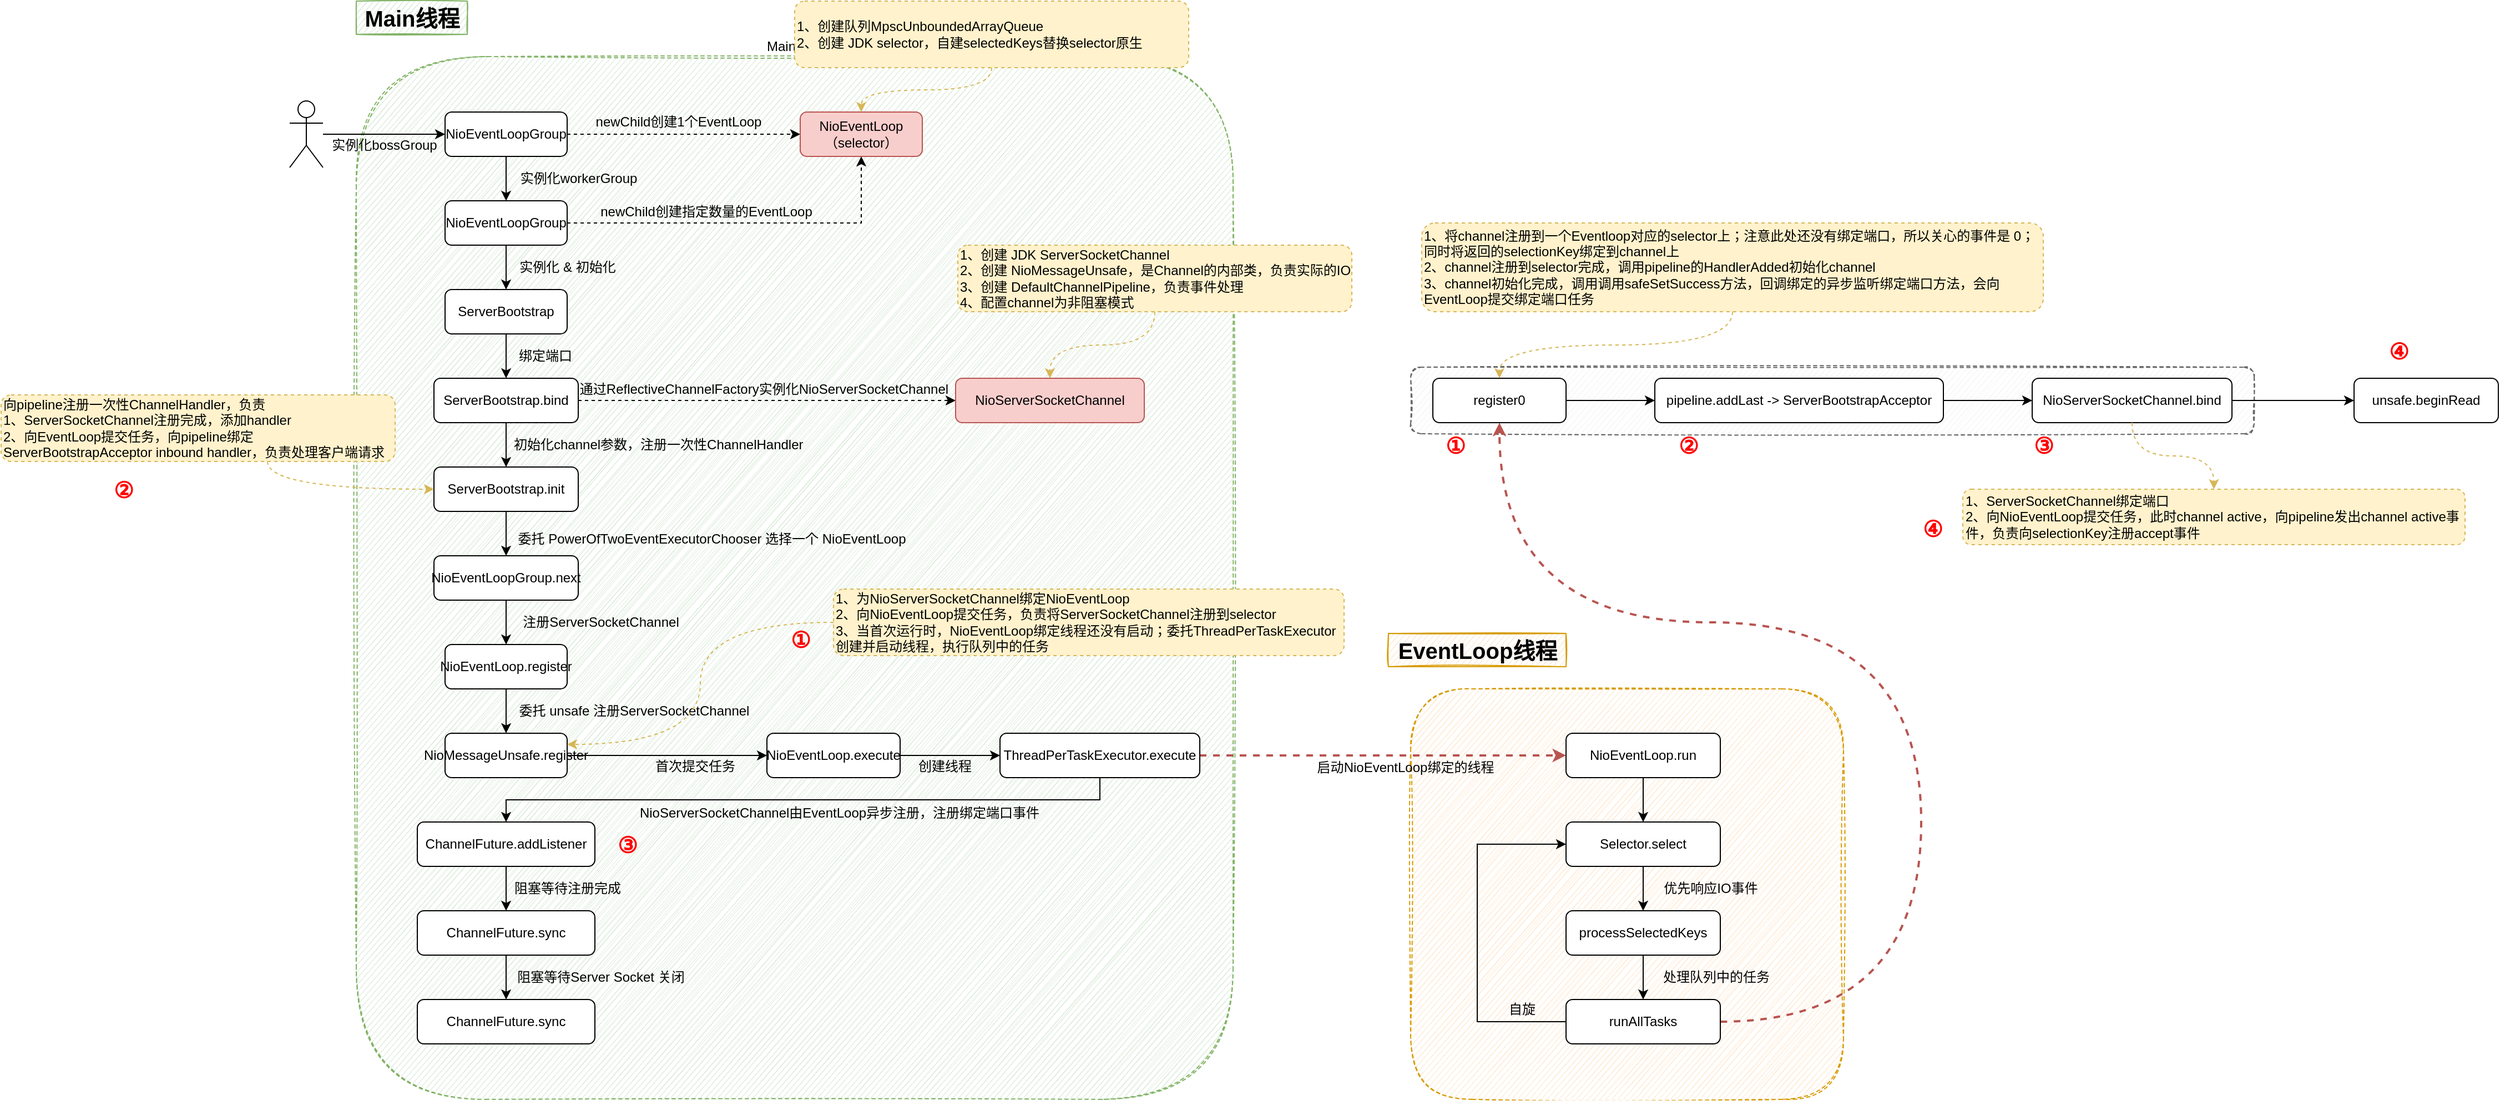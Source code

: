 <mxfile version="15.8.7" type="device"><diagram id="HP5IIk36m6yJ8C-o5qDE" name="第 1 页"><mxGraphModel dx="2713" dy="1570" grid="1" gridSize="10" guides="1" tooltips="1" connect="1" arrows="1" fold="1" page="1" pageScale="1" pageWidth="827" pageHeight="1169" math="0" shadow="0"><root><mxCell id="0"/><mxCell id="1" parent="0"/><mxCell id="_O4xuNZebX6jHIY0i3cu-110" value="" style="rounded=1;whiteSpace=wrap;html=1;shadow=0;glass=0;sketch=1;fontSize=20;fontColor=#333333;strokeWidth=1;fillColor=#f5f5f5;strokeColor=#666666;dashed=1;" vertex="1" parent="1"><mxGeometry x="1140" y="430" width="760" height="60" as="geometry"/></mxCell><mxCell id="_O4xuNZebX6jHIY0i3cu-91" value="" style="rounded=1;whiteSpace=wrap;html=1;shadow=0;glass=0;dashed=1;sketch=1;fillColor=#ffe6cc;strokeColor=#d79b00;" vertex="1" parent="1"><mxGeometry x="1140" y="720" width="390" height="370" as="geometry"/></mxCell><mxCell id="_O4xuNZebX6jHIY0i3cu-73" value="Main线程" style="rounded=1;whiteSpace=wrap;html=1;fillColor=#d5e8d4;strokeColor=#82b366;dashed=1;shadow=0;glass=0;sketch=1;labelPosition=center;verticalLabelPosition=top;align=center;verticalAlign=bottom;" vertex="1" parent="1"><mxGeometry x="190" y="150" width="790" height="940" as="geometry"/></mxCell><mxCell id="_O4xuNZebX6jHIY0i3cu-31" style="edgeStyle=orthogonalEdgeStyle;rounded=0;orthogonalLoop=1;jettySize=auto;html=1;entryX=0;entryY=0.5;entryDx=0;entryDy=0;strokeColor=default;" edge="1" parent="1" source="_O4xuNZebX6jHIY0i3cu-1" target="_O4xuNZebX6jHIY0i3cu-2"><mxGeometry relative="1" as="geometry"/></mxCell><mxCell id="_O4xuNZebX6jHIY0i3cu-1" value="" style="shape=umlActor;verticalLabelPosition=bottom;verticalAlign=top;html=1;outlineConnect=0;" vertex="1" parent="1"><mxGeometry x="130" y="190" width="30" height="60" as="geometry"/></mxCell><mxCell id="_O4xuNZebX6jHIY0i3cu-6" style="edgeStyle=orthogonalEdgeStyle;rounded=0;orthogonalLoop=1;jettySize=auto;html=1;dashed=1;" edge="1" parent="1" source="_O4xuNZebX6jHIY0i3cu-2" target="_O4xuNZebX6jHIY0i3cu-5"><mxGeometry relative="1" as="geometry"/></mxCell><mxCell id="_O4xuNZebX6jHIY0i3cu-2" value="NioEventLoopGroup" style="rounded=1;whiteSpace=wrap;html=1;" vertex="1" parent="1"><mxGeometry x="270" y="200" width="110" height="40" as="geometry"/></mxCell><mxCell id="_O4xuNZebX6jHIY0i3cu-4" value="实例化bossGroup" style="text;html=1;align=center;verticalAlign=middle;resizable=0;points=[];autosize=1;strokeColor=none;fillColor=none;" vertex="1" parent="1"><mxGeometry x="160" y="220" width="110" height="20" as="geometry"/></mxCell><mxCell id="_O4xuNZebX6jHIY0i3cu-5" value="NioEventLoop（selector）" style="rounded=1;whiteSpace=wrap;html=1;fillColor=#f8cecc;strokeColor=#b85450;" vertex="1" parent="1"><mxGeometry x="590" y="200" width="110" height="40" as="geometry"/></mxCell><mxCell id="_O4xuNZebX6jHIY0i3cu-7" value="newChild创建指定数量的EventLoop" style="text;html=1;align=center;verticalAlign=middle;resizable=0;points=[];autosize=1;strokeColor=none;fillColor=none;" vertex="1" parent="1"><mxGeometry x="400" y="280" width="210" height="20" as="geometry"/></mxCell><mxCell id="_O4xuNZebX6jHIY0i3cu-11" value="" style="edgeStyle=orthogonalEdgeStyle;rounded=0;orthogonalLoop=1;jettySize=auto;html=1;dashed=1;strokeColor=#d6b656;fillColor=#fff2cc;curved=1;" edge="1" parent="1" source="_O4xuNZebX6jHIY0i3cu-10" target="_O4xuNZebX6jHIY0i3cu-5"><mxGeometry relative="1" as="geometry"/></mxCell><mxCell id="_O4xuNZebX6jHIY0i3cu-10" value="1、创建队列MpscUnboundedArrayQueue&lt;br&gt;2、创建 JDK selector，自建selectedKeys替换selector原生" style="rounded=1;whiteSpace=wrap;html=1;fillColor=#fff2cc;strokeColor=#d6b656;dashed=1;align=left;" vertex="1" parent="1"><mxGeometry x="585" y="100" width="355" height="60" as="geometry"/></mxCell><mxCell id="_O4xuNZebX6jHIY0i3cu-17" style="edgeStyle=orthogonalEdgeStyle;rounded=0;orthogonalLoop=1;jettySize=auto;html=1;entryX=0.5;entryY=0;entryDx=0;entryDy=0;strokeColor=default;exitX=0.5;exitY=1;exitDx=0;exitDy=0;" edge="1" parent="1" source="_O4xuNZebX6jHIY0i3cu-2" target="_O4xuNZebX6jHIY0i3cu-16"><mxGeometry relative="1" as="geometry"><Array as="points"/></mxGeometry></mxCell><mxCell id="_O4xuNZebX6jHIY0i3cu-24" style="edgeStyle=orthogonalEdgeStyle;rounded=0;orthogonalLoop=1;jettySize=auto;html=1;entryX=0.5;entryY=0;entryDx=0;entryDy=0;strokeColor=default;exitX=0.5;exitY=1;exitDx=0;exitDy=0;" edge="1" parent="1" source="_O4xuNZebX6jHIY0i3cu-16" target="_O4xuNZebX6jHIY0i3cu-23"><mxGeometry relative="1" as="geometry"><Array as="points"><mxPoint x="325" y="340"/><mxPoint x="325" y="340"/></Array></mxGeometry></mxCell><mxCell id="_O4xuNZebX6jHIY0i3cu-19" style="edgeStyle=orthogonalEdgeStyle;rounded=0;orthogonalLoop=1;jettySize=auto;html=1;entryX=0.5;entryY=1;entryDx=0;entryDy=0;strokeColor=default;dashed=1;" edge="1" parent="1" source="_O4xuNZebX6jHIY0i3cu-16" target="_O4xuNZebX6jHIY0i3cu-5"><mxGeometry relative="1" as="geometry"/></mxCell><mxCell id="_O4xuNZebX6jHIY0i3cu-16" value="NioEventLoopGroup" style="rounded=1;whiteSpace=wrap;html=1;" vertex="1" parent="1"><mxGeometry x="270" y="280" width="110" height="40" as="geometry"/></mxCell><mxCell id="_O4xuNZebX6jHIY0i3cu-18" value="实例化workerGroup" style="text;html=1;align=center;verticalAlign=middle;resizable=0;points=[];autosize=1;strokeColor=none;fillColor=none;" vertex="1" parent="1"><mxGeometry x="330" y="250" width="120" height="20" as="geometry"/></mxCell><mxCell id="_O4xuNZebX6jHIY0i3cu-22" value="newChild创建1个EventLoop" style="text;html=1;align=center;verticalAlign=middle;resizable=0;points=[];autosize=1;strokeColor=none;fillColor=none;" vertex="1" parent="1"><mxGeometry x="400" y="199" width="160" height="20" as="geometry"/></mxCell><mxCell id="_O4xuNZebX6jHIY0i3cu-29" style="edgeStyle=orthogonalEdgeStyle;rounded=0;orthogonalLoop=1;jettySize=auto;html=1;strokeColor=default;" edge="1" parent="1" source="_O4xuNZebX6jHIY0i3cu-23" target="_O4xuNZebX6jHIY0i3cu-26"><mxGeometry relative="1" as="geometry"/></mxCell><mxCell id="_O4xuNZebX6jHIY0i3cu-23" value="ServerBootstrap" style="rounded=1;whiteSpace=wrap;html=1;" vertex="1" parent="1"><mxGeometry x="270" y="360" width="110" height="40" as="geometry"/></mxCell><mxCell id="_O4xuNZebX6jHIY0i3cu-25" value="实例化 &amp;amp; 初始化" style="text;html=1;align=center;verticalAlign=middle;resizable=0;points=[];autosize=1;strokeColor=none;fillColor=none;" vertex="1" parent="1"><mxGeometry x="330" y="330" width="100" height="20" as="geometry"/></mxCell><mxCell id="_O4xuNZebX6jHIY0i3cu-33" style="edgeStyle=orthogonalEdgeStyle;rounded=0;orthogonalLoop=1;jettySize=auto;html=1;entryX=0;entryY=0.5;entryDx=0;entryDy=0;dashed=1;strokeColor=default;" edge="1" parent="1" source="_O4xuNZebX6jHIY0i3cu-26" target="_O4xuNZebX6jHIY0i3cu-32"><mxGeometry relative="1" as="geometry"/></mxCell><mxCell id="_O4xuNZebX6jHIY0i3cu-40" style="edgeStyle=orthogonalEdgeStyle;rounded=0;orthogonalLoop=1;jettySize=auto;html=1;strokeColor=default;" edge="1" parent="1" source="_O4xuNZebX6jHIY0i3cu-26" target="_O4xuNZebX6jHIY0i3cu-38"><mxGeometry relative="1" as="geometry"/></mxCell><mxCell id="_O4xuNZebX6jHIY0i3cu-26" value="ServerBootstrap.bind" style="rounded=1;whiteSpace=wrap;html=1;" vertex="1" parent="1"><mxGeometry x="260" y="440" width="130" height="40" as="geometry"/></mxCell><mxCell id="_O4xuNZebX6jHIY0i3cu-28" value="绑定端口" style="text;html=1;align=center;verticalAlign=middle;resizable=0;points=[];autosize=1;strokeColor=none;fillColor=none;" vertex="1" parent="1"><mxGeometry x="330" y="410" width="60" height="20" as="geometry"/></mxCell><mxCell id="_O4xuNZebX6jHIY0i3cu-32" value="NioServerSocketChannel" style="rounded=1;whiteSpace=wrap;html=1;fillColor=#f8cecc;strokeColor=#b85450;" vertex="1" parent="1"><mxGeometry x="730" y="440" width="170" height="40" as="geometry"/></mxCell><mxCell id="_O4xuNZebX6jHIY0i3cu-34" value="通过ReflectiveChannelFactory实例化&lt;span&gt;NioServerSocketChannel&lt;/span&gt;" style="text;html=1;align=center;verticalAlign=middle;resizable=0;points=[];autosize=1;strokeColor=none;fillColor=none;" vertex="1" parent="1"><mxGeometry x="382" y="440" width="350" height="20" as="geometry"/></mxCell><mxCell id="_O4xuNZebX6jHIY0i3cu-36" value="1、创建 JDK ServerSocketChannel&lt;br&gt;2、创建&amp;nbsp;NioMessageUnsafe，是Channel的内部类，负责实际的IO&lt;br&gt;3、创建&amp;nbsp;DefaultChannelPipeline，负责事件处理&lt;br&gt;4、配置channel为非阻塞模式" style="rounded=1;whiteSpace=wrap;html=1;fillColor=#fff2cc;strokeColor=#d6b656;dashed=1;align=left;" vertex="1" parent="1"><mxGeometry x="732" y="320" width="355" height="60" as="geometry"/></mxCell><mxCell id="_O4xuNZebX6jHIY0i3cu-37" value="" style="edgeStyle=orthogonalEdgeStyle;rounded=0;orthogonalLoop=1;jettySize=auto;html=1;dashed=1;strokeColor=#d6b656;fillColor=#fff2cc;curved=1;exitX=0.5;exitY=1;exitDx=0;exitDy=0;" edge="1" parent="1" source="_O4xuNZebX6jHIY0i3cu-36" target="_O4xuNZebX6jHIY0i3cu-32"><mxGeometry relative="1" as="geometry"><mxPoint x="772.5" y="170" as="sourcePoint"/><mxPoint x="655" y="210" as="targetPoint"/></mxGeometry></mxCell><mxCell id="_O4xuNZebX6jHIY0i3cu-43" style="edgeStyle=orthogonalEdgeStyle;rounded=0;orthogonalLoop=1;jettySize=auto;html=1;strokeColor=default;" edge="1" parent="1" source="_O4xuNZebX6jHIY0i3cu-38" target="_O4xuNZebX6jHIY0i3cu-42"><mxGeometry relative="1" as="geometry"/></mxCell><mxCell id="_O4xuNZebX6jHIY0i3cu-38" value="ServerBootstrap.init" style="rounded=1;whiteSpace=wrap;html=1;" vertex="1" parent="1"><mxGeometry x="260" y="520" width="130" height="40" as="geometry"/></mxCell><mxCell id="_O4xuNZebX6jHIY0i3cu-41" value="初始化channel参数，注册一次性ChannelHandler" style="text;html=1;align=left;verticalAlign=middle;resizable=0;points=[];autosize=1;strokeColor=none;fillColor=none;" vertex="1" parent="1"><mxGeometry x="330" y="490" width="280" height="20" as="geometry"/></mxCell><mxCell id="_O4xuNZebX6jHIY0i3cu-46" style="edgeStyle=orthogonalEdgeStyle;rounded=0;orthogonalLoop=1;jettySize=auto;html=1;strokeColor=default;" edge="1" parent="1" source="_O4xuNZebX6jHIY0i3cu-42" target="_O4xuNZebX6jHIY0i3cu-45"><mxGeometry relative="1" as="geometry"/></mxCell><mxCell id="_O4xuNZebX6jHIY0i3cu-42" value="NioEventLoopGroup.next" style="rounded=1;whiteSpace=wrap;html=1;" vertex="1" parent="1"><mxGeometry x="260" y="600" width="130" height="40" as="geometry"/></mxCell><mxCell id="_O4xuNZebX6jHIY0i3cu-44" value="委托&amp;nbsp;PowerOfTwoEventExecutorChooser 选择一个&amp;nbsp;&lt;span&gt;NioEventLoop&lt;/span&gt;" style="text;html=1;align=center;verticalAlign=middle;resizable=0;points=[];autosize=1;strokeColor=none;fillColor=none;" vertex="1" parent="1"><mxGeometry x="325" y="574.5" width="370" height="20" as="geometry"/></mxCell><mxCell id="_O4xuNZebX6jHIY0i3cu-50" style="edgeStyle=orthogonalEdgeStyle;rounded=0;orthogonalLoop=1;jettySize=auto;html=1;strokeColor=default;" edge="1" parent="1" source="_O4xuNZebX6jHIY0i3cu-45" target="_O4xuNZebX6jHIY0i3cu-48"><mxGeometry relative="1" as="geometry"/></mxCell><mxCell id="_O4xuNZebX6jHIY0i3cu-45" value="NioEventLoop.register" style="rounded=1;whiteSpace=wrap;html=1;" vertex="1" parent="1"><mxGeometry x="270" y="680" width="110" height="40" as="geometry"/></mxCell><mxCell id="_O4xuNZebX6jHIY0i3cu-47" value="注册&lt;span style=&quot;text-align: left&quot;&gt;ServerSocketChannel&lt;/span&gt;" style="text;html=1;align=center;verticalAlign=middle;resizable=0;points=[];autosize=1;strokeColor=none;fillColor=none;" vertex="1" parent="1"><mxGeometry x="330" y="650" width="160" height="20" as="geometry"/></mxCell><mxCell id="_O4xuNZebX6jHIY0i3cu-58" value="" style="edgeStyle=orthogonalEdgeStyle;rounded=0;orthogonalLoop=1;jettySize=auto;html=1;strokeColor=default;exitX=0.5;exitY=1;exitDx=0;exitDy=0;" edge="1" parent="1" source="_O4xuNZebX6jHIY0i3cu-67" target="_O4xuNZebX6jHIY0i3cu-57"><mxGeometry relative="1" as="geometry"/></mxCell><mxCell id="_O4xuNZebX6jHIY0i3cu-64" style="edgeStyle=orthogonalEdgeStyle;rounded=0;orthogonalLoop=1;jettySize=auto;html=1;entryX=0;entryY=0.5;entryDx=0;entryDy=0;strokeColor=default;" edge="1" parent="1" source="_O4xuNZebX6jHIY0i3cu-48" target="_O4xuNZebX6jHIY0i3cu-56"><mxGeometry relative="1" as="geometry"/></mxCell><mxCell id="_O4xuNZebX6jHIY0i3cu-48" value="&lt;span style=&quot;text-align: left&quot;&gt;NioMessageUnsafe&lt;/span&gt;.register" style="rounded=1;whiteSpace=wrap;html=1;" vertex="1" parent="1"><mxGeometry x="270" y="760" width="110" height="40" as="geometry"/></mxCell><mxCell id="_O4xuNZebX6jHIY0i3cu-51" value="委托 unsafe 注册&lt;span style=&quot;text-align: left&quot;&gt;ServerSocketChannel&lt;/span&gt;" style="text;html=1;align=center;verticalAlign=middle;resizable=0;points=[];autosize=1;strokeColor=none;fillColor=none;" vertex="1" parent="1"><mxGeometry x="330" y="730" width="220" height="20" as="geometry"/></mxCell><mxCell id="_O4xuNZebX6jHIY0i3cu-52" value="1、为&lt;span style=&quot;text-align: center&quot;&gt;NioServerSocketChannel绑定&lt;/span&gt;&lt;span style=&quot;text-align: center&quot;&gt;NioEventLoop&lt;br&gt;2、向&lt;/span&gt;&lt;span style=&quot;text-align: center&quot;&gt;NioEventLoop提交任务，负责将&lt;/span&gt;ServerSocketChannel&lt;span style=&quot;text-align: center&quot;&gt;注册到selector&lt;br&gt;&lt;/span&gt;&lt;span style=&quot;text-align: center&quot;&gt;3、当首次运行时，&lt;/span&gt;&lt;span style=&quot;text-align: center&quot;&gt;NioEventLoop绑定&lt;/span&gt;&lt;span style=&quot;text-align: center&quot;&gt;线程还没有启动；委托ThreadPerTaskExecutor创建并启动线程，执行队列中的任务&lt;br&gt;&lt;/span&gt;" style="rounded=1;whiteSpace=wrap;html=1;fillColor=#fff2cc;strokeColor=#d6b656;dashed=1;align=left;" vertex="1" parent="1"><mxGeometry x="620" y="630" width="460" height="60" as="geometry"/></mxCell><mxCell id="_O4xuNZebX6jHIY0i3cu-53" value="" style="edgeStyle=orthogonalEdgeStyle;rounded=0;orthogonalLoop=1;jettySize=auto;html=1;dashed=1;strokeColor=#d6b656;fillColor=#fff2cc;curved=1;entryX=1;entryY=0.25;entryDx=0;entryDy=0;" edge="1" parent="1" source="_O4xuNZebX6jHIY0i3cu-52" target="_O4xuNZebX6jHIY0i3cu-48"><mxGeometry relative="1" as="geometry"><mxPoint x="919.5" y="390" as="sourcePoint"/><mxPoint x="825" y="450" as="targetPoint"/></mxGeometry></mxCell><mxCell id="_O4xuNZebX6jHIY0i3cu-54" value="&lt;span&gt;向&lt;/span&gt;pipeline&lt;span&gt;注册一次性ChannelHandler，负责&lt;/span&gt;&lt;br&gt;1、ServerSocketChannel注册完成，添加handler&lt;br&gt;2、向EventLoop提交任务，向pipeline绑定 ServerBootstrapAcceptor inbound handler，负责处理客户端请求" style="rounded=1;whiteSpace=wrap;html=1;fillColor=#fff2cc;strokeColor=#d6b656;dashed=1;align=left;" vertex="1" parent="1"><mxGeometry x="-130" y="455" width="355" height="60" as="geometry"/></mxCell><mxCell id="_O4xuNZebX6jHIY0i3cu-55" value="" style="edgeStyle=orthogonalEdgeStyle;rounded=0;orthogonalLoop=1;jettySize=auto;html=1;dashed=1;strokeColor=#d6b656;fillColor=#fff2cc;curved=1;entryX=0;entryY=0.5;entryDx=0;entryDy=0;" edge="1" parent="1" source="_O4xuNZebX6jHIY0i3cu-54" target="_O4xuNZebX6jHIY0i3cu-38"><mxGeometry relative="1" as="geometry"><mxPoint x="210" y="594.5" as="sourcePoint"/><mxPoint x="-50" y="674.5" as="targetPoint"/><Array as="points"><mxPoint x="110" y="540"/></Array></mxGeometry></mxCell><mxCell id="_O4xuNZebX6jHIY0i3cu-68" style="edgeStyle=orthogonalEdgeStyle;rounded=0;orthogonalLoop=1;jettySize=auto;html=1;entryX=0;entryY=0.5;entryDx=0;entryDy=0;strokeColor=default;" edge="1" parent="1" source="_O4xuNZebX6jHIY0i3cu-56" target="_O4xuNZebX6jHIY0i3cu-67"><mxGeometry relative="1" as="geometry"/></mxCell><mxCell id="_O4xuNZebX6jHIY0i3cu-56" value="&lt;span&gt;NioEventLoop.execute&lt;/span&gt;" style="rounded=1;whiteSpace=wrap;html=1;" vertex="1" parent="1"><mxGeometry x="560" y="760" width="120" height="40" as="geometry"/></mxCell><mxCell id="_O4xuNZebX6jHIY0i3cu-62" style="edgeStyle=orthogonalEdgeStyle;rounded=0;orthogonalLoop=1;jettySize=auto;html=1;strokeColor=default;" edge="1" parent="1" source="_O4xuNZebX6jHIY0i3cu-57" target="_O4xuNZebX6jHIY0i3cu-61"><mxGeometry relative="1" as="geometry"/></mxCell><mxCell id="_O4xuNZebX6jHIY0i3cu-57" value="&lt;div style=&quot;text-align: left&quot;&gt;&lt;span&gt;ChannelFuture&lt;/span&gt;&lt;span&gt;.addListener&lt;/span&gt;&lt;/div&gt;" style="rounded=1;whiteSpace=wrap;html=1;" vertex="1" parent="1"><mxGeometry x="245" y="840" width="160" height="40" as="geometry"/></mxCell><mxCell id="_O4xuNZebX6jHIY0i3cu-60" value="&lt;span&gt;NioServerSocketChannel由EventLoop异步注册，注册绑定端口事件&lt;/span&gt;" style="text;html=1;align=center;verticalAlign=middle;resizable=0;points=[];autosize=1;strokeColor=none;fillColor=none;" vertex="1" parent="1"><mxGeometry x="435" y="822" width="380" height="20" as="geometry"/></mxCell><mxCell id="_O4xuNZebX6jHIY0i3cu-71" value="" style="edgeStyle=orthogonalEdgeStyle;rounded=0;orthogonalLoop=1;jettySize=auto;html=1;strokeColor=default;" edge="1" parent="1" source="_O4xuNZebX6jHIY0i3cu-61" target="_O4xuNZebX6jHIY0i3cu-70"><mxGeometry relative="1" as="geometry"/></mxCell><mxCell id="_O4xuNZebX6jHIY0i3cu-61" value="&lt;div style=&quot;text-align: left&quot;&gt;&lt;span&gt;ChannelFuture&lt;/span&gt;&lt;span&gt;.sync&lt;/span&gt;&lt;/div&gt;" style="rounded=1;whiteSpace=wrap;html=1;" vertex="1" parent="1"><mxGeometry x="245" y="920" width="160" height="40" as="geometry"/></mxCell><mxCell id="_O4xuNZebX6jHIY0i3cu-63" value="阻塞等待注册完成" style="text;html=1;align=center;verticalAlign=middle;resizable=0;points=[];autosize=1;strokeColor=none;fillColor=none;" vertex="1" parent="1"><mxGeometry x="325" y="890" width="110" height="20" as="geometry"/></mxCell><mxCell id="_O4xuNZebX6jHIY0i3cu-65" value="首次提交任务" style="text;html=1;align=center;verticalAlign=middle;resizable=0;points=[];autosize=1;strokeColor=none;fillColor=none;" vertex="1" parent="1"><mxGeometry x="450" y="780" width="90" height="20" as="geometry"/></mxCell><mxCell id="_O4xuNZebX6jHIY0i3cu-75" style="edgeStyle=orthogonalEdgeStyle;rounded=0;orthogonalLoop=1;jettySize=auto;html=1;strokeColor=#b85450;dashed=1;fillColor=#f8cecc;entryX=0;entryY=0.5;entryDx=0;entryDy=0;strokeWidth=2;" edge="1" parent="1" source="_O4xuNZebX6jHIY0i3cu-67" target="_O4xuNZebX6jHIY0i3cu-74"><mxGeometry relative="1" as="geometry"><mxPoint x="1240" y="780.0" as="targetPoint"/></mxGeometry></mxCell><mxCell id="_O4xuNZebX6jHIY0i3cu-67" value="ThreadPerTaskExecutor&lt;span&gt;.execute&lt;/span&gt;" style="rounded=1;whiteSpace=wrap;html=1;" vertex="1" parent="1"><mxGeometry x="770" y="760" width="180" height="40" as="geometry"/></mxCell><mxCell id="_O4xuNZebX6jHIY0i3cu-69" value="创建线程" style="text;html=1;align=center;verticalAlign=middle;resizable=0;points=[];autosize=1;strokeColor=none;fillColor=none;" vertex="1" parent="1"><mxGeometry x="690" y="780" width="60" height="20" as="geometry"/></mxCell><mxCell id="_O4xuNZebX6jHIY0i3cu-70" value="&lt;div style=&quot;text-align: left&quot;&gt;&lt;span&gt;ChannelFuture&lt;/span&gt;&lt;span&gt;.sync&lt;/span&gt;&lt;/div&gt;" style="rounded=1;whiteSpace=wrap;html=1;" vertex="1" parent="1"><mxGeometry x="245" y="1000" width="160" height="40" as="geometry"/></mxCell><mxCell id="_O4xuNZebX6jHIY0i3cu-72" value="阻塞等待Server Socket 关闭" style="text;html=1;align=center;verticalAlign=middle;resizable=0;points=[];autosize=1;strokeColor=none;fillColor=none;" vertex="1" parent="1"><mxGeometry x="325" y="970" width="170" height="20" as="geometry"/></mxCell><mxCell id="_O4xuNZebX6jHIY0i3cu-79" style="edgeStyle=orthogonalEdgeStyle;rounded=0;orthogonalLoop=1;jettySize=auto;html=1;strokeColor=default;" edge="1" parent="1" source="_O4xuNZebX6jHIY0i3cu-74" target="_O4xuNZebX6jHIY0i3cu-77"><mxGeometry relative="1" as="geometry"/></mxCell><mxCell id="_O4xuNZebX6jHIY0i3cu-74" value="NioEventLoop&lt;span&gt;.run&lt;br&gt;&lt;/span&gt;" style="rounded=1;whiteSpace=wrap;html=1;" vertex="1" parent="1"><mxGeometry x="1280" y="760" width="139" height="40" as="geometry"/></mxCell><mxCell id="_O4xuNZebX6jHIY0i3cu-76" value="启动&lt;span&gt;NioEventLoop绑定的线程&lt;/span&gt;" style="text;html=1;align=center;verticalAlign=middle;resizable=0;points=[];autosize=1;strokeColor=none;fillColor=none;" vertex="1" parent="1"><mxGeometry x="1050" y="781" width="170" height="20" as="geometry"/></mxCell><mxCell id="_O4xuNZebX6jHIY0i3cu-85" style="edgeStyle=orthogonalEdgeStyle;rounded=0;orthogonalLoop=1;jettySize=auto;html=1;strokeColor=default;" edge="1" parent="1" source="_O4xuNZebX6jHIY0i3cu-77" target="_O4xuNZebX6jHIY0i3cu-83"><mxGeometry relative="1" as="geometry"/></mxCell><mxCell id="_O4xuNZebX6jHIY0i3cu-77" value="&lt;span&gt;Selector.select&lt;br&gt;&lt;/span&gt;" style="rounded=1;whiteSpace=wrap;html=1;" vertex="1" parent="1"><mxGeometry x="1280" y="840" width="139" height="40" as="geometry"/></mxCell><mxCell id="_O4xuNZebX6jHIY0i3cu-88" style="edgeStyle=orthogonalEdgeStyle;rounded=0;orthogonalLoop=1;jettySize=auto;html=1;entryX=0;entryY=0.5;entryDx=0;entryDy=0;strokeColor=default;" edge="1" parent="1" source="_O4xuNZebX6jHIY0i3cu-80" target="_O4xuNZebX6jHIY0i3cu-77"><mxGeometry relative="1" as="geometry"><Array as="points"><mxPoint x="1200" y="1020"/><mxPoint x="1200" y="860"/></Array></mxGeometry></mxCell><mxCell id="_O4xuNZebX6jHIY0i3cu-93" style="edgeStyle=orthogonalEdgeStyle;rounded=0;orthogonalLoop=1;jettySize=auto;html=1;entryX=0.5;entryY=1;entryDx=0;entryDy=0;strokeColor=#b85450;strokeWidth=2;curved=1;dashed=1;fillColor=#f8cecc;" edge="1" parent="1" source="_O4xuNZebX6jHIY0i3cu-80" target="_O4xuNZebX6jHIY0i3cu-92"><mxGeometry relative="1" as="geometry"><Array as="points"><mxPoint x="1600" y="1020"/><mxPoint x="1600" y="660"/><mxPoint x="1220" y="660"/></Array></mxGeometry></mxCell><mxCell id="_O4xuNZebX6jHIY0i3cu-80" value="&lt;span&gt;runAllTasks&lt;br&gt;&lt;/span&gt;" style="rounded=1;whiteSpace=wrap;html=1;" vertex="1" parent="1"><mxGeometry x="1280" y="1000" width="139" height="40" as="geometry"/></mxCell><mxCell id="_O4xuNZebX6jHIY0i3cu-82" value="优先响应IO事件" style="text;html=1;align=center;verticalAlign=middle;resizable=0;points=[];autosize=1;strokeColor=none;fillColor=none;" vertex="1" parent="1"><mxGeometry x="1360" y="890" width="100" height="20" as="geometry"/></mxCell><mxCell id="_O4xuNZebX6jHIY0i3cu-86" style="edgeStyle=orthogonalEdgeStyle;rounded=0;orthogonalLoop=1;jettySize=auto;html=1;entryX=0.5;entryY=0;entryDx=0;entryDy=0;strokeColor=default;" edge="1" parent="1" source="_O4xuNZebX6jHIY0i3cu-83" target="_O4xuNZebX6jHIY0i3cu-80"><mxGeometry relative="1" as="geometry"/></mxCell><mxCell id="_O4xuNZebX6jHIY0i3cu-83" value="&lt;span&gt;processSelectedKeys&lt;br&gt;&lt;/span&gt;" style="rounded=1;whiteSpace=wrap;html=1;" vertex="1" parent="1"><mxGeometry x="1280" y="920" width="139" height="40" as="geometry"/></mxCell><mxCell id="_O4xuNZebX6jHIY0i3cu-87" value="处理队列中的任务" style="text;html=1;align=center;verticalAlign=middle;resizable=0;points=[];autosize=1;strokeColor=none;fillColor=none;" vertex="1" parent="1"><mxGeometry x="1360" y="970" width="110" height="20" as="geometry"/></mxCell><mxCell id="_O4xuNZebX6jHIY0i3cu-89" value="自旋" style="text;html=1;align=center;verticalAlign=middle;resizable=0;points=[];autosize=1;strokeColor=none;fillColor=none;" vertex="1" parent="1"><mxGeometry x="1220" y="999" width="40" height="20" as="geometry"/></mxCell><mxCell id="_O4xuNZebX6jHIY0i3cu-102" style="edgeStyle=orthogonalEdgeStyle;curved=1;rounded=0;orthogonalLoop=1;jettySize=auto;html=1;entryX=0;entryY=0.5;entryDx=0;entryDy=0;fontSize=20;fontColor=#FF0000;strokeColor=default;strokeWidth=1;" edge="1" parent="1" source="_O4xuNZebX6jHIY0i3cu-92" target="_O4xuNZebX6jHIY0i3cu-101"><mxGeometry relative="1" as="geometry"/></mxCell><mxCell id="_O4xuNZebX6jHIY0i3cu-92" value="register0" style="rounded=1;whiteSpace=wrap;html=1;shadow=0;glass=0;sketch=0;gradientColor=none;strokeWidth=1;" vertex="1" parent="1"><mxGeometry x="1160" y="440" width="120" height="40" as="geometry"/></mxCell><mxCell id="_O4xuNZebX6jHIY0i3cu-97" value="①" style="text;html=1;align=center;verticalAlign=middle;resizable=0;points=[];autosize=1;strokeColor=none;fillColor=none;fontColor=#FF0000;fontStyle=1;fontSize=20;" vertex="1" parent="1"><mxGeometry x="1160" y="485" width="40" height="30" as="geometry"/></mxCell><mxCell id="_O4xuNZebX6jHIY0i3cu-98" value="①" style="text;html=1;align=center;verticalAlign=middle;resizable=0;points=[];autosize=1;strokeColor=none;fillColor=none;fontColor=#FF0000;fontStyle=1;fontSize=20;" vertex="1" parent="1"><mxGeometry x="570" y="660" width="40" height="30" as="geometry"/></mxCell><mxCell id="_O4xuNZebX6jHIY0i3cu-99" value="1、将channel注册到一个Eventloop对应的selector上；注意此处还没有绑定端口，所以关心的事件是 0；同时将返回的selectionKey绑定到channel上&lt;br&gt;2、channel注册到selector完成，调用pipeline的HandlerAdded初始化channel&lt;br&gt;3、channel初始化完成，调用调用safeSetSuccess方法，回调绑定的异步监听绑定端口方法，会向EventLoop提交绑定端口任务" style="rounded=1;whiteSpace=wrap;html=1;fillColor=#fff2cc;strokeColor=#d6b656;dashed=1;align=left;" vertex="1" parent="1"><mxGeometry x="1150" y="300" width="560" height="80" as="geometry"/></mxCell><mxCell id="_O4xuNZebX6jHIY0i3cu-100" value="" style="edgeStyle=orthogonalEdgeStyle;rounded=0;orthogonalLoop=1;jettySize=auto;html=1;dashed=1;strokeColor=#d6b656;fillColor=#fff2cc;curved=1;exitX=0.5;exitY=1;exitDx=0;exitDy=0;entryX=0.5;entryY=0;entryDx=0;entryDy=0;" edge="1" parent="1" source="_O4xuNZebX6jHIY0i3cu-99" target="_O4xuNZebX6jHIY0i3cu-92"><mxGeometry relative="1" as="geometry"><mxPoint x="919.5" y="390.0" as="sourcePoint"/><mxPoint x="825.059" y="450.0" as="targetPoint"/></mxGeometry></mxCell><mxCell id="_O4xuNZebX6jHIY0i3cu-107" style="edgeStyle=orthogonalEdgeStyle;curved=1;rounded=0;orthogonalLoop=1;jettySize=auto;html=1;entryX=0;entryY=0.5;entryDx=0;entryDy=0;fontSize=20;fontColor=#FF0000;strokeColor=default;strokeWidth=1;" edge="1" parent="1" source="_O4xuNZebX6jHIY0i3cu-101" target="_O4xuNZebX6jHIY0i3cu-106"><mxGeometry relative="1" as="geometry"/></mxCell><mxCell id="_O4xuNZebX6jHIY0i3cu-101" value="pipeline.addLast -&amp;gt; ServerBootstrapAcceptor" style="rounded=1;whiteSpace=wrap;html=1;shadow=0;glass=0;sketch=0;gradientColor=none;strokeWidth=1;" vertex="1" parent="1"><mxGeometry x="1360" y="440" width="260" height="40" as="geometry"/></mxCell><mxCell id="_O4xuNZebX6jHIY0i3cu-104" value="②" style="text;html=1;align=center;verticalAlign=middle;resizable=0;points=[];autosize=1;strokeColor=none;fillColor=none;fontSize=20;fontColor=#FF0000;fontStyle=1" vertex="1" parent="1"><mxGeometry x="1370" y="485" width="40" height="30" as="geometry"/></mxCell><mxCell id="_O4xuNZebX6jHIY0i3cu-105" value="②" style="text;html=1;align=center;verticalAlign=middle;resizable=0;points=[];autosize=1;strokeColor=none;fillColor=none;fontSize=20;fontColor=#FF0000;fontStyle=1" vertex="1" parent="1"><mxGeometry x="-40" y="525" width="40" height="30" as="geometry"/></mxCell><mxCell id="_O4xuNZebX6jHIY0i3cu-114" style="edgeStyle=orthogonalEdgeStyle;curved=1;rounded=0;orthogonalLoop=1;jettySize=auto;html=1;entryX=0;entryY=0.5;entryDx=0;entryDy=0;fontSize=20;fontColor=#FF0000;strokeColor=default;strokeWidth=1;" edge="1" parent="1" source="_O4xuNZebX6jHIY0i3cu-106" target="_O4xuNZebX6jHIY0i3cu-113"><mxGeometry relative="1" as="geometry"/></mxCell><mxCell id="_O4xuNZebX6jHIY0i3cu-106" value="NioServerSocketChannel.bind" style="rounded=1;whiteSpace=wrap;html=1;shadow=0;glass=0;sketch=0;gradientColor=none;strokeWidth=1;" vertex="1" parent="1"><mxGeometry x="1700" y="440" width="180" height="40" as="geometry"/></mxCell><mxCell id="_O4xuNZebX6jHIY0i3cu-108" value="③" style="text;html=1;align=center;verticalAlign=middle;resizable=0;points=[];autosize=1;strokeColor=none;fillColor=none;fontSize=20;fontColor=#FF0000;fontStyle=1" vertex="1" parent="1"><mxGeometry x="1690" y="485" width="40" height="30" as="geometry"/></mxCell><mxCell id="_O4xuNZebX6jHIY0i3cu-109" value="③" style="text;html=1;align=center;verticalAlign=middle;resizable=0;points=[];autosize=1;strokeColor=none;fillColor=none;fontSize=20;fontColor=#FF0000;fontStyle=1" vertex="1" parent="1"><mxGeometry x="414" y="845" width="40" height="30" as="geometry"/></mxCell><mxCell id="_O4xuNZebX6jHIY0i3cu-111" value="1、ServerSocketChannel绑定端口&lt;br&gt;2、&lt;span style=&quot;text-align: center&quot;&gt;向&lt;/span&gt;&lt;span style=&quot;text-align: center&quot;&gt;NioEventLoop提交任务，此时&lt;/span&gt;channel active，向pipeline发出channel active事件，负责向selectionKey注册accept事件" style="rounded=1;whiteSpace=wrap;html=1;fillColor=#fff2cc;strokeColor=#d6b656;dashed=1;align=left;" vertex="1" parent="1"><mxGeometry x="1637.5" y="540" width="452.5" height="50" as="geometry"/></mxCell><mxCell id="_O4xuNZebX6jHIY0i3cu-112" value="" style="edgeStyle=orthogonalEdgeStyle;rounded=0;orthogonalLoop=1;jettySize=auto;html=1;dashed=1;strokeColor=#d6b656;fillColor=#fff2cc;curved=1;exitX=0.5;exitY=1;exitDx=0;exitDy=0;" edge="1" parent="1" source="_O4xuNZebX6jHIY0i3cu-106" target="_O4xuNZebX6jHIY0i3cu-111"><mxGeometry relative="1" as="geometry"><mxPoint x="1435" y="390.0" as="sourcePoint"/><mxPoint x="1230" y="450.0" as="targetPoint"/></mxGeometry></mxCell><mxCell id="_O4xuNZebX6jHIY0i3cu-113" value="unsafe.beginRead" style="rounded=1;whiteSpace=wrap;html=1;shadow=0;glass=0;sketch=0;gradientColor=none;strokeWidth=1;" vertex="1" parent="1"><mxGeometry x="1990" y="440" width="130" height="40" as="geometry"/></mxCell><mxCell id="_O4xuNZebX6jHIY0i3cu-115" value="④" style="text;html=1;align=center;verticalAlign=middle;resizable=0;points=[];autosize=1;strokeColor=none;fillColor=none;fontSize=20;fontColor=#FF0000;fontStyle=1" vertex="1" parent="1"><mxGeometry x="1590" y="560" width="40" height="30" as="geometry"/></mxCell><mxCell id="_O4xuNZebX6jHIY0i3cu-116" value="④" style="text;html=1;align=center;verticalAlign=middle;resizable=0;points=[];autosize=1;strokeColor=none;fillColor=none;fontSize=20;fontColor=#FF0000;fontStyle=1" vertex="1" parent="1"><mxGeometry x="2010" y="400" width="40" height="30" as="geometry"/></mxCell><mxCell id="_O4xuNZebX6jHIY0i3cu-117" value="Main线程" style="text;html=1;align=center;verticalAlign=middle;resizable=0;points=[];autosize=1;strokeColor=#82b366;fillColor=#d5e8d4;fontSize=20;sketch=1;fontStyle=1" vertex="1" parent="1"><mxGeometry x="190" y="100" width="100" height="30" as="geometry"/></mxCell><mxCell id="_O4xuNZebX6jHIY0i3cu-118" value="EventLoop线程" style="text;html=1;align=center;verticalAlign=middle;resizable=0;points=[];autosize=1;strokeColor=#d79b00;fillColor=#ffe6cc;fontSize=20;sketch=1;fontStyle=1" vertex="1" parent="1"><mxGeometry x="1120" y="670" width="160" height="30" as="geometry"/></mxCell></root></mxGraphModel></diagram></mxfile>